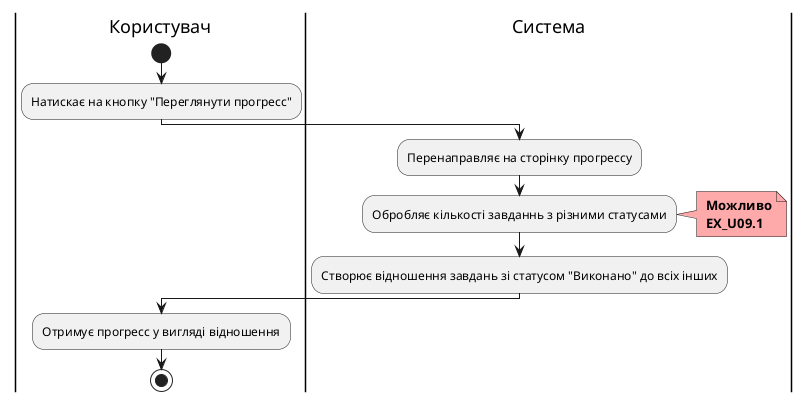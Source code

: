 @startuml
|Користувач|
start
:Натискає на кнопку "Переглянути прогресс";
|Система|
:Перенаправляє на сторінку прогрессу;
:Обробляє кількості завданнь з різними статусами;
note right #ffaaaa
<b> Можливо
<b> EX_U09.1
end note
:Створює відношення завдань зі статусом "Виконано" до всіх інших;
|Користувач|
:Отримує прогресс у вигляді відношення;
stop
@enduml
